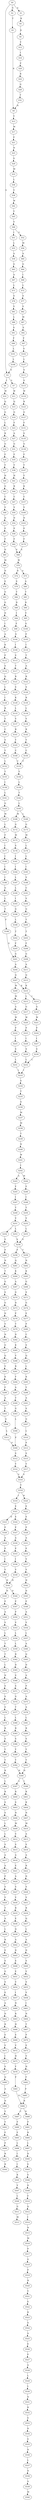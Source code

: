 strict digraph  {
	S0 -> S1 [ label = A ];
	S0 -> S2 [ label = G ];
	S0 -> S3 [ label = S ];
	S1 -> S4 [ label = K ];
	S2 -> S5 [ label = T ];
	S3 -> S6 [ label = I ];
	S3 -> S7 [ label = S ];
	S4 -> S8 [ label = D ];
	S5 -> S9 [ label = N ];
	S6 -> S10 [ label = W ];
	S7 -> S11 [ label = W ];
	S8 -> S12 [ label = Y ];
	S9 -> S13 [ label = Y ];
	S10 -> S14 [ label = Q ];
	S11 -> S15 [ label = Q ];
	S12 -> S16 [ label = I ];
	S13 -> S17 [ label = M ];
	S14 -> S18 [ label = G ];
	S15 -> S19 [ label = G ];
	S16 -> S20 [ label = F ];
	S17 -> S21 [ label = F ];
	S18 -> S22 [ label = L ];
	S19 -> S23 [ label = F ];
	S20 -> S24 [ label = R ];
	S21 -> S25 [ label = N ];
	S22 -> S26 [ label = R ];
	S23 -> S27 [ label = A ];
	S24 -> S28 [ label = G ];
	S25 -> S29 [ label = S ];
	S26 -> S30 [ label = G ];
	S27 -> S31 [ label = G ];
	S28 -> S32 [ label = T ];
	S29 -> S33 [ label = M ];
	S30 -> S34 [ label = F ];
	S31 -> S35 [ label = F ];
	S32 -> S9 [ label = N ];
	S33 -> S36 [ label = L ];
	S34 -> S37 [ label = Y ];
	S35 -> S38 [ label = Y ];
	S36 -> S39 [ label = V ];
	S37 -> S40 [ label = H ];
	S38 -> S41 [ label = H ];
	S39 -> S42 [ label = W ];
	S40 -> S43 [ label = G ];
	S41 -> S44 [ label = R ];
	S42 -> S45 [ label = Y ];
	S43 -> S46 [ label = C ];
	S44 -> S47 [ label = C ];
	S45 -> S48 [ label = V ];
	S46 -> S49 [ label = V ];
	S47 -> S50 [ label = V ];
	S48 -> S51 [ label = I ];
	S48 -> S52 [ label = V ];
	S49 -> S53 [ label = Q ];
	S50 -> S54 [ label = D ];
	S51 -> S55 [ label = L ];
	S52 -> S56 [ label = M ];
	S53 -> S57 [ label = P ];
	S54 -> S58 [ label = P ];
	S55 -> S59 [ label = A ];
	S56 -> S60 [ label = A ];
	S57 -> S61 [ label = F ];
	S58 -> S62 [ label = F ];
	S59 -> S63 [ label = G ];
	S60 -> S64 [ label = G ];
	S61 -> S65 [ label = D ];
	S62 -> S66 [ label = E ];
	S63 -> S67 [ label = A ];
	S64 -> S68 [ label = I ];
	S65 -> S69 [ label = M ];
	S66 -> S70 [ label = W ];
	S67 -> S71 [ label = L ];
	S68 -> S72 [ label = L ];
	S69 -> S73 [ label = D ];
	S70 -> S74 [ label = D ];
	S70 -> S75 [ label = A ];
	S71 -> S76 [ label = S ];
	S72 -> S77 [ label = S ];
	S73 -> S78 [ label = E ];
	S74 -> S79 [ label = S ];
	S75 -> S80 [ label = A ];
	S76 -> S81 [ label = V ];
	S77 -> S82 [ label = V ];
	S78 -> S83 [ label = G ];
	S79 -> S84 [ label = T ];
	S80 -> S85 [ label = T ];
	S81 -> S86 [ label = L ];
	S82 -> S87 [ label = M ];
	S83 -> S88 [ label = G ];
	S84 -> S89 [ label = D ];
	S85 -> S90 [ label = D ];
	S86 -> S91 [ label = S ];
	S87 -> S92 [ label = S ];
	S88 -> S93 [ label = D ];
	S89 -> S94 [ label = I ];
	S90 -> S95 [ label = V ];
	S91 -> S96 [ label = F ];
	S92 -> S97 [ label = F ];
	S93 -> S98 [ label = I ];
	S94 -> S99 [ label = F ];
	S95 -> S100 [ label = S ];
	S96 -> S101 [ label = L ];
	S97 -> S102 [ label = V ];
	S98 -> S103 [ label = A ];
	S99 -> S104 [ label = S ];
	S100 -> S105 [ label = P ];
	S101 -> S106 [ label = L ];
	S102 -> S107 [ label = L ];
	S103 -> S108 [ label = K ];
	S104 -> S109 [ label = I ];
	S105 -> S110 [ label = I ];
	S106 -> S3 [ label = S ];
	S107 -> S111 [ label = S ];
	S108 -> S112 [ label = P ];
	S109 -> S113 [ label = S ];
	S110 -> S114 [ label = T ];
	S111 -> S115 [ label = S ];
	S112 -> S116 [ label = S ];
	S113 -> S117 [ label = T ];
	S114 -> S118 [ label = A ];
	S115 -> S119 [ label = W ];
	S116 -> S120 [ label = Q ];
	S117 -> S121 [ label = R ];
	S118 -> S122 [ label = R ];
	S119 -> S123 [ label = R ];
	S120 -> S124 [ label = L ];
	S121 -> S125 [ label = S ];
	S122 -> S126 [ label = S ];
	S123 -> S127 [ label = G ];
	S124 -> S128 [ label = I ];
	S125 -> S129 [ label = K ];
	S126 -> S130 [ label = R ];
	S127 -> S131 [ label = F ];
	S128 -> S132 [ label = R ];
	S129 -> S133 [ label = L ];
	S130 -> S134 [ label = L ];
	S131 -> S135 [ label = S ];
	S132 -> S136 [ label = Y ];
	S133 -> S137 [ label = V ];
	S134 -> S138 [ label = V ];
	S135 -> S139 [ label = G ];
	S136 -> S140 [ label = C ];
	S137 -> S141 [ label = R ];
	S138 -> S142 [ label = R ];
	S139 -> S143 [ label = F ];
	S140 -> S144 [ label = S ];
	S141 -> S145 [ label = Y ];
	S142 -> S146 [ label = Y ];
	S143 -> S147 [ label = Y ];
	S144 -> S148 [ label = Y ];
	S145 -> S149 [ label = C ];
	S146 -> S150 [ label = C ];
	S147 -> S151 [ label = Y ];
	S148 -> S152 [ label = L ];
	S149 -> S153 [ label = C ];
	S150 -> S153 [ label = C ];
	S151 -> S154 [ label = K ];
	S152 -> S155 [ label = T ];
	S153 -> S156 [ label = Y ];
	S154 -> S157 [ label = C ];
	S155 -> S158 [ label = I ];
	S156 -> S159 [ label = L ];
	S157 -> S160 [ label = V ];
	S158 -> S161 [ label = L ];
	S159 -> S162 [ label = T ];
	S160 -> S163 [ label = D ];
	S161 -> S164 [ label = G ];
	S162 -> S165 [ label = L ];
	S163 -> S166 [ label = P ];
	S164 -> S167 [ label = M ];
	S165 -> S168 [ label = M ];
	S165 -> S169 [ label = L ];
	S166 -> S170 [ label = F ];
	S167 -> S171 [ label = L ];
	S168 -> S172 [ label = G ];
	S169 -> S173 [ label = G ];
	S170 -> S66 [ label = E ];
	S171 -> S174 [ label = F ];
	S172 -> S175 [ label = M ];
	S173 -> S176 [ label = M ];
	S174 -> S177 [ label = I ];
	S175 -> S178 [ label = S ];
	S176 -> S179 [ label = L ];
	S177 -> S180 [ label = I ];
	S178 -> S181 [ label = I ];
	S179 -> S182 [ label = L ];
	S180 -> S183 [ label = I ];
	S181 -> S184 [ label = I ];
	S182 -> S185 [ label = I ];
	S183 -> S186 [ label = I ];
	S184 -> S187 [ label = L ];
	S185 -> S188 [ label = V ];
	S186 -> S189 [ label = G ];
	S187 -> S190 [ label = L ];
	S188 -> S191 [ label = C ];
	S189 -> S192 [ label = L ];
	S190 -> S193 [ label = I ];
	S191 -> S194 [ label = V ];
	S192 -> S195 [ label = T ];
	S193 -> S196 [ label = G ];
	S194 -> S197 [ label = G ];
	S195 -> S198 [ label = F ];
	S196 -> S199 [ label = L ];
	S197 -> S200 [ label = T ];
	S198 -> S201 [ label = G ];
	S199 -> S202 [ label = T ];
	S200 -> S203 [ label = T ];
	S201 -> S204 [ label = A ];
	S202 -> S205 [ label = F ];
	S203 -> S206 [ label = F ];
	S204 -> S207 [ label = Q ];
	S205 -> S201 [ label = G ];
	S206 -> S208 [ label = G ];
	S207 -> S209 [ label = M ];
	S207 -> S210 [ label = K ];
	S208 -> S211 [ label = A ];
	S209 -> S212 [ label = M ];
	S210 -> S213 [ label = L ];
	S210 -> S214 [ label = I ];
	S211 -> S215 [ label = Q ];
	S212 -> S216 [ label = A ];
	S213 -> S217 [ label = G ];
	S214 -> S218 [ label = G ];
	S215 -> S210 [ label = K ];
	S216 -> S219 [ label = W ];
	S217 -> S220 [ label = W ];
	S218 -> S221 [ label = W ];
	S219 -> S222 [ label = P ];
	S220 -> S223 [ label = P ];
	S221 -> S224 [ label = P ];
	S222 -> S225 [ label = I ];
	S223 -> S226 [ label = I ];
	S224 -> S227 [ label = I ];
	S225 -> S228 [ label = S ];
	S226 -> S229 [ label = S ];
	S227 -> S230 [ label = S ];
	S228 -> S231 [ label = L ];
	S229 -> S232 [ label = L ];
	S230 -> S232 [ label = L ];
	S231 -> S233 [ label = I ];
	S232 -> S233 [ label = I ];
	S233 -> S234 [ label = S ];
	S234 -> S235 [ label = T ];
	S235 -> S236 [ label = G ];
	S236 -> S237 [ label = M ];
	S237 -> S238 [ label = M ];
	S238 -> S239 [ label = T ];
	S239 -> S240 [ label = N ];
	S240 -> S241 [ label = W ];
	S241 -> S242 [ label = I ];
	S242 -> S243 [ label = A ];
	S242 -> S244 [ label = M ];
	S243 -> S245 [ label = F ];
	S244 -> S246 [ label = F ];
	S245 -> S247 [ label = I ];
	S246 -> S248 [ label = I ];
	S247 -> S249 [ label = T ];
	S248 -> S250 [ label = T ];
	S249 -> S251 [ label = V ];
	S250 -> S252 [ label = V ];
	S251 -> S253 [ label = L ];
	S251 -> S254 [ label = I ];
	S252 -> S255 [ label = L ];
	S253 -> S256 [ label = S ];
	S254 -> S257 [ label = S ];
	S255 -> S256 [ label = S ];
	S256 -> S258 [ label = P ];
	S256 -> S259 [ label = T ];
	S257 -> S260 [ label = P ];
	S258 -> S261 [ label = Q ];
	S259 -> S262 [ label = N ];
	S260 -> S263 [ label = N ];
	S261 -> S264 [ label = K ];
	S262 -> S265 [ label = K ];
	S263 -> S266 [ label = T ];
	S264 -> S267 [ label = A ];
	S265 -> S268 [ label = G ];
	S266 -> S269 [ label = G ];
	S267 -> S270 [ label = G ];
	S268 -> S271 [ label = S ];
	S269 -> S272 [ label = S ];
	S270 -> S273 [ label = D ];
	S271 -> S274 [ label = G ];
	S272 -> S275 [ label = G ];
	S273 -> S276 [ label = P ];
	S274 -> S277 [ label = E ];
	S275 -> S278 [ label = D ];
	S276 -> S279 [ label = T ];
	S277 -> S280 [ label = P ];
	S278 -> S281 [ label = V ];
	S279 -> S282 [ label = D ];
	S280 -> S283 [ label = C ];
	S281 -> S284 [ label = N ];
	S282 -> S285 [ label = K ];
	S283 -> S286 [ label = S ];
	S284 -> S287 [ label = G ];
	S285 -> S288 [ label = V ];
	S286 -> S289 [ label = Q ];
	S287 -> S290 [ label = Q ];
	S288 -> S291 [ label = R ];
	S289 -> S292 [ label = L ];
	S290 -> S293 [ label = V ];
	S291 -> S294 [ label = F ];
	S292 -> S295 [ label = K ];
	S293 -> S296 [ label = K ];
	S294 -> S297 [ label = A ];
	S295 -> S298 [ label = Y ];
	S296 -> S299 [ label = F ];
	S297 -> S300 [ label = T ];
	S298 -> S301 [ label = A ];
	S299 -> S302 [ label = A ];
	S300 -> S303 [ label = G ];
	S301 -> S304 [ label = S ];
	S302 -> S305 [ label = T ];
	S303 -> S306 [ label = L ];
	S304 -> S307 [ label = G ];
	S305 -> S308 [ label = G ];
	S306 -> S309 [ label = P ];
	S307 -> S310 [ label = L ];
	S308 -> S311 [ label = L ];
	S309 -> S312 [ label = S ];
	S310 -> S313 [ label = P ];
	S311 -> S309 [ label = P ];
	S312 -> S314 [ label = Y ];
	S313 -> S315 [ label = S ];
	S314 -> S316 [ label = V ];
	S315 -> S317 [ label = Y ];
	S316 -> S318 [ label = Y ];
	S317 -> S316 [ label = V ];
	S318 -> S319 [ label = I ];
	S318 -> S320 [ label = R ];
	S319 -> S321 [ label = E ];
	S320 -> S322 [ label = E ];
	S321 -> S323 [ label = D ];
	S321 -> S324 [ label = E ];
	S322 -> S325 [ label = E ];
	S323 -> S326 [ label = P ];
	S324 -> S327 [ label = P ];
	S325 -> S328 [ label = P ];
	S326 -> S329 [ label = A ];
	S327 -> S330 [ label = A ];
	S328 -> S331 [ label = A ];
	S329 -> S332 [ label = P ];
	S330 -> S333 [ label = P ];
	S331 -> S334 [ label = P ];
	S332 -> S335 [ label = I ];
	S333 -> S336 [ label = I ];
	S334 -> S337 [ label = V ];
	S335 -> S338 [ label = V ];
	S336 -> S339 [ label = V ];
	S337 -> S340 [ label = V ];
	S338 -> S341 [ label = H ];
	S339 -> S341 [ label = H ];
	S340 -> S342 [ label = H ];
	S341 -> S343 [ label = H ];
	S341 -> S344 [ label = D ];
	S342 -> S345 [ label = D ];
	S343 -> S346 [ label = P ];
	S344 -> S347 [ label = P ];
	S345 -> S348 [ label = P ];
	S346 -> S349 [ label = A ];
	S347 -> S350 [ label = P ];
	S348 -> S351 [ label = A ];
	S349 -> S352 [ label = V ];
	S350 -> S353 [ label = V ];
	S351 -> S354 [ label = V ];
	S352 -> S355 [ label = L ];
	S353 -> S356 [ label = L ];
	S354 -> S357 [ label = L ];
	S355 -> S358 [ label = T ];
	S356 -> S359 [ label = L ];
	S357 -> S360 [ label = A ];
	S358 -> S361 [ label = T ];
	S359 -> S362 [ label = R ];
	S360 -> S363 [ label = Q ];
	S361 -> S364 [ label = L ];
	S362 -> S365 [ label = D ];
	S363 -> S366 [ label = D ];
	S364 -> S367 [ label = N ];
	S365 -> S368 [ label = S ];
	S366 -> S369 [ label = A ];
	S367 -> S370 [ label = S ];
	S368 -> S371 [ label = S ];
	S369 -> S372 [ label = P ];
	S370 -> S373 [ label = S ];
	S371 -> S374 [ label = G ];
	S372 -> S375 [ label = A ];
	S373 -> S376 [ label = S ];
	S374 -> S377 [ label = T ];
	S375 -> S378 [ label = A ];
	S376 -> S379 [ label = L ];
	S377 -> S380 [ label = L ];
	S378 -> S381 [ label = L ];
	S379 -> S382 [ label = R ];
	S380 -> S383 [ label = R ];
	S381 -> S384 [ label = R ];
	S382 -> S385 [ label = S ];
	S383 -> S386 [ label = S ];
	S384 -> S387 [ label = S ];
	S385 -> S388 [ label = Y ];
	S386 -> S389 [ label = Y ];
	S387 -> S390 [ label = Y ];
	S388 -> S391 [ label = Y ];
	S389 -> S392 [ label = Y ];
	S390 -> S393 [ label = Y ];
	S391 -> S394 [ label = R ];
	S392 -> S395 [ label = H ];
	S393 -> S395 [ label = H ];
	S394 -> S396 [ label = L ];
	S395 -> S397 [ label = L ];
	S395 -> S398 [ label = I ];
	S396 -> S399 [ label = R ];
	S397 -> S400 [ label = R ];
	S398 -> S401 [ label = R ];
	S399 -> S402 [ label = S ];
	S400 -> S403 [ label = S ];
	S401 -> S404 [ label = K ];
	S402 -> S405 [ label = S ];
	S403 -> S406 [ label = N ];
	S404 -> S407 [ label = N ];
	S405 -> S408 [ label = L ];
	S406 -> S409 [ label = M ];
	S407 -> S410 [ label = M ];
	S408 -> S411 [ label = L ];
	S409 -> S412 [ label = V ];
	S410 -> S413 [ label = A ];
	S411 -> S414 [ label = S ];
	S412 -> S415 [ label = S ];
	S413 -> S416 [ label = S ];
	S414 -> S417 [ label = A ];
	S415 -> S418 [ label = A ];
	S416 -> S419 [ label = A ];
	S417 -> S420 [ label = A ];
	S418 -> S421 [ label = E ];
	S419 -> S422 [ label = R ];
	S420 -> S423 [ label = P ];
	S421 -> S424 [ label = A ];
	S422 -> S425 [ label = D ];
	S423 -> S426 [ label = S ];
	S424 -> S427 [ label = S ];
	S425 -> S428 [ label = S ];
	S426 -> S429 [ label = V ];
	S427 -> S430 [ label = V ];
	S428 -> S431 [ label = V ];
	S429 -> S432 [ label = T ];
	S430 -> S433 [ label = R ];
	S431 -> S434 [ label = R ];
	S432 -> S435 [ label = A ];
	S433 -> S436 [ label = E ];
	S434 -> S437 [ label = Q ];
	S435 -> S438 [ label = L ];
	S436 -> S439 [ label = Q ];
	S437 -> S440 [ label = L ];
	S438 -> S441 [ label = R ];
	S439 -> S442 [ label = A ];
	S440 -> S443 [ label = A ];
	S441 -> S444 [ label = E ];
	S442 -> S445 [ label = D ];
	S443 -> S446 [ label = D ];
	S444 -> S447 [ label = E ];
	S445 -> S448 [ label = E ];
	S446 -> S449 [ label = S ];
	S447 -> S450 [ label = G ];
	S448 -> S451 [ label = E ];
	S449 -> S452 [ label = V ];
	S450 -> S453 [ label = S ];
	S451 -> S454 [ label = V ];
	S452 -> S455 [ label = S ];
	S453 -> S456 [ label = E ];
	S454 -> S457 [ label = I ];
	S455 -> S458 [ label = V ];
	S456 -> S459 [ label = A ];
	S457 -> S460 [ label = N ];
	S458 -> S461 [ label = I ];
	S459 -> S462 [ label = D ];
	S460 -> S463 [ label = R ];
	S461 -> S464 [ label = N ];
	S462 -> S465 [ label = R ];
	S463 -> S466 [ label = H ];
	S464 -> S467 [ label = T ];
	S465 -> S468 [ label = E ];
	S466 -> S469 [ label = E ];
	S467 -> S470 [ label = P ];
	S468 -> S471 [ label = V ];
	S469 -> S472 [ label = V ];
	S470 -> S473 [ label = E ];
	S471 -> S474 [ label = I ];
	S472 -> S475 [ label = H ];
	S473 -> S476 [ label = V ];
	S474 -> S477 [ label = S ];
	S475 -> S478 [ label = F ];
	S476 -> S479 [ label = H ];
	S477 -> S480 [ label = Q ];
	S478 -> S481 [ label = P ];
	S479 -> S482 [ label = F ];
	S480 -> S483 [ label = A ];
	S481 -> S484 [ label = R ];
	S482 -> S485 [ label = P ];
	S483 -> S486 [ label = D ];
	S484 -> S487 [ label = C ];
	S484 -> S488 [ label = N ];
	S485 -> S484 [ label = R ];
	S486 -> S489 [ label = V ];
	S487 -> S490 [ label = F ];
	S488 -> S491 [ label = P ];
	S489 -> S492 [ label = Y ];
	S490 -> S493 [ label = F ];
	S491 -> S494 [ label = R ];
	S492 -> S495 [ label = F ];
	S493 -> S496 [ label = L ];
	S494 -> S497 [ label = L ];
	S495 -> S498 [ label = P ];
	S496 -> S499 [ label = I ];
	S497 -> S500 [ label = D ];
	S498 -> S501 [ label = R ];
	S499 -> S502 [ label = I ];
	S500 -> S503 [ label = S ];
	S501 -> S504 [ label = R ];
	S502 -> S505 [ label = K ];
	S503 -> S506 [ label = S ];
	S505 -> S507 [ label = V ];
	S506 -> S508 [ label = D ];
	S507 -> S509 [ label = L ];
	S508 -> S510 [ label = F ];
	S509 -> S511 [ label = G ];
	S510 -> S512 [ label = Q ];
	S511 -> S513 [ label = M ];
	S512 -> S514 [ label = I ];
	S514 -> S515 [ label = N ];
	S515 -> S516 [ label = M ];
	S516 -> S517 [ label = P ];
	S517 -> S518 [ label = G ];
	S518 -> S519 [ label = P ];
	S519 -> S520 [ label = H ];
	S520 -> S521 [ label = V ];
	S521 -> S522 [ label = E ];
	S522 -> S523 [ label = R ];
	S523 -> S524 [ label = G ];
	S524 -> S525 [ label = A ];
	S525 -> S526 [ label = E ];
	S526 -> S527 [ label = P ];
	S527 -> S528 [ label = A ];
	S528 -> S529 [ label = L ];
	S529 -> S530 [ label = L ];
	S530 -> S531 [ label = Q ];
	S531 -> S532 [ label = R ];
	S532 -> S533 [ label = S ];
	S533 -> S534 [ label = D ];
	S534 -> S535 [ label = S ];
	S535 -> S536 [ label = D ];
	S536 -> S537 [ label = L ];
	S537 -> S538 [ label = D ];
	S538 -> S539 [ label = A ];
	S539 -> S540 [ label = M ];
}
